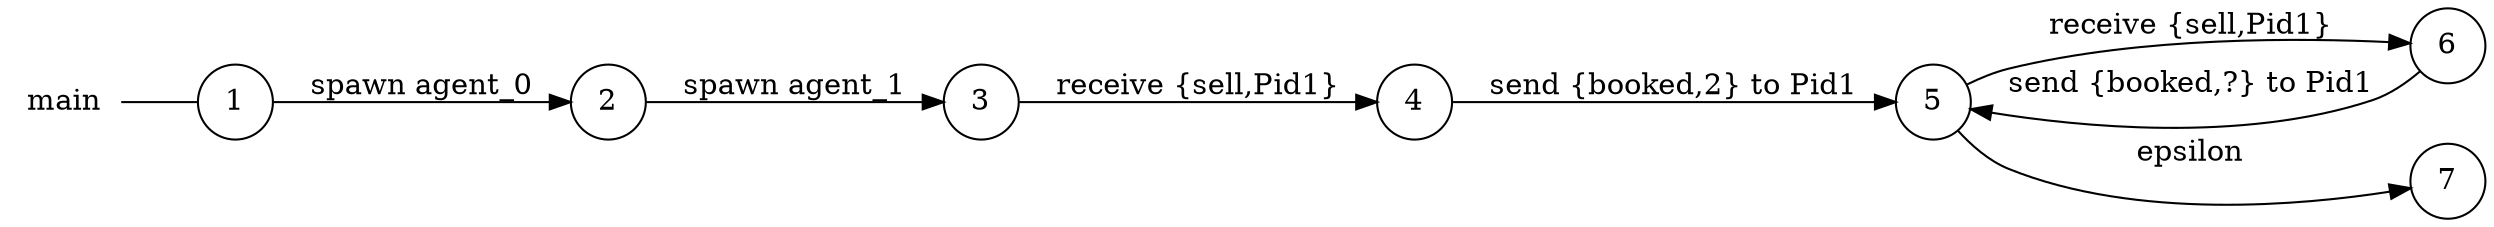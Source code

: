 digraph main {
	rankdir="LR";
	n_0 [label="main", shape="plaintext"];
	n_1 [id="1", shape=circle, label="1"];
	n_0 -> n_1 [arrowhead=none];
	n_2 [id="2", shape=circle, label="3"];
	n_3 [id="4", shape=circle, label="4"];
	n_4 [id="3", shape=circle, label="2"];
	n_5 [id="3", shape=circle, label="5"];
	n_6 [id="3", shape=circle, label="6"];
	n_7 [id="3", shape=circle, label="7"];

	n_1 -> n_4 [id="[$e|2]", label="spawn agent_0"];
	n_3 -> n_5 [id="[$e|1]", label="send {booked,2} to Pid1"];
	n_6 -> n_5 [id="[$e|1]", label="send {booked,?} to Pid1"];
	n_2 -> n_3 [id="[$e|4]", label="receive {sell,Pid1}"];
	n_5 -> n_6 [id="[$e|4]", label="receive {sell,Pid1}"];
	n_4 -> n_2 [id="[$e|5]", label="spawn agent_1"];
	n_5 -> n_7 [id="[$e|5]", label="epsilon"];
}
